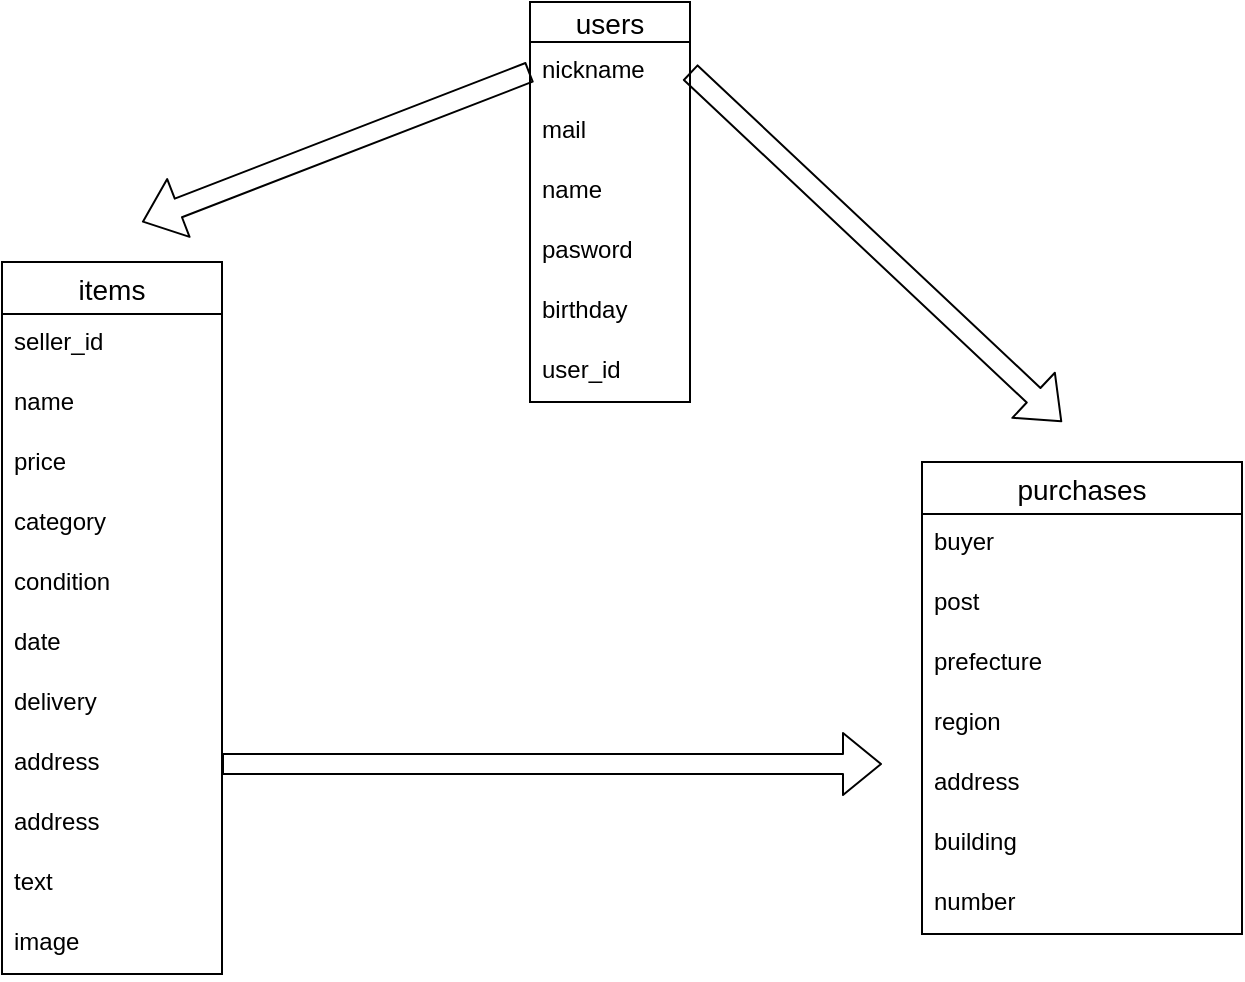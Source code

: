 <mxfile>
    <diagram id="gBoJ7hBtT0sKkEDqJdW6" name="ページ1">
        <mxGraphModel dx="520" dy="325" grid="1" gridSize="10" guides="1" tooltips="1" connect="1" arrows="1" fold="1" page="1" pageScale="1" pageWidth="827" pageHeight="1169" math="0" shadow="0">
            <root>
                <mxCell id="0"/>
                <mxCell id="1" parent="0"/>
                <mxCell id="23" value="users" style="swimlane;fontStyle=0;childLayout=stackLayout;horizontal=1;startSize=20;horizontalStack=0;resizeParent=1;resizeParentMax=0;resizeLast=0;collapsible=1;marginBottom=0;align=center;fontSize=14;" vertex="1" parent="1">
                    <mxGeometry x="374" y="20" width="80" height="200" as="geometry"/>
                </mxCell>
                <mxCell id="24" value="nickname" style="text;strokeColor=none;fillColor=none;spacingLeft=4;spacingRight=4;overflow=hidden;rotatable=0;points=[[0,0.5],[1,0.5]];portConstraint=eastwest;fontSize=12;" vertex="1" parent="23">
                    <mxGeometry y="20" width="80" height="30" as="geometry"/>
                </mxCell>
                <mxCell id="26" value="mail" style="text;strokeColor=none;fillColor=none;spacingLeft=4;spacingRight=4;overflow=hidden;rotatable=0;points=[[0,0.5],[1,0.5]];portConstraint=eastwest;fontSize=12;" vertex="1" parent="23">
                    <mxGeometry y="50" width="80" height="30" as="geometry"/>
                </mxCell>
                <mxCell id="25" value="name" style="text;strokeColor=none;fillColor=none;spacingLeft=4;spacingRight=4;overflow=hidden;rotatable=0;points=[[0,0.5],[1,0.5]];portConstraint=eastwest;fontSize=12;" vertex="1" parent="23">
                    <mxGeometry y="80" width="80" height="30" as="geometry"/>
                </mxCell>
                <mxCell id="42" value="pasword" style="text;strokeColor=none;fillColor=none;spacingLeft=4;spacingRight=4;overflow=hidden;rotatable=0;points=[[0,0.5],[1,0.5]];portConstraint=eastwest;fontSize=12;" vertex="1" parent="23">
                    <mxGeometry y="110" width="80" height="30" as="geometry"/>
                </mxCell>
                <mxCell id="43" value="birthday" style="text;strokeColor=none;fillColor=none;spacingLeft=4;spacingRight=4;overflow=hidden;rotatable=0;points=[[0,0.5],[1,0.5]];portConstraint=eastwest;fontSize=12;" vertex="1" parent="23">
                    <mxGeometry y="140" width="80" height="30" as="geometry"/>
                </mxCell>
                <mxCell id="44" value="user_id" style="text;strokeColor=none;fillColor=none;spacingLeft=4;spacingRight=4;overflow=hidden;rotatable=0;points=[[0,0.5],[1,0.5]];portConstraint=eastwest;fontSize=12;" vertex="1" parent="23">
                    <mxGeometry y="170" width="80" height="30" as="geometry"/>
                </mxCell>
                <mxCell id="45" value="items" style="swimlane;fontStyle=0;childLayout=stackLayout;horizontal=1;startSize=26;horizontalStack=0;resizeParent=1;resizeParentMax=0;resizeLast=0;collapsible=1;marginBottom=0;align=center;fontSize=14;" vertex="1" parent="1">
                    <mxGeometry x="110" y="150" width="110" height="356" as="geometry"/>
                </mxCell>
                <mxCell id="48" value="seller_id" style="text;strokeColor=none;fillColor=none;spacingLeft=4;spacingRight=4;overflow=hidden;rotatable=0;points=[[0,0.5],[1,0.5]];portConstraint=eastwest;fontSize=12;" vertex="1" parent="45">
                    <mxGeometry y="26" width="110" height="30" as="geometry"/>
                </mxCell>
                <mxCell id="47" value="name" style="text;strokeColor=none;fillColor=none;spacingLeft=4;spacingRight=4;overflow=hidden;rotatable=0;points=[[0,0.5],[1,0.5]];portConstraint=eastwest;fontSize=12;" vertex="1" parent="45">
                    <mxGeometry y="56" width="110" height="30" as="geometry"/>
                </mxCell>
                <mxCell id="46" value="price" style="text;strokeColor=none;fillColor=none;spacingLeft=4;spacingRight=4;overflow=hidden;rotatable=0;points=[[0,0.5],[1,0.5]];portConstraint=eastwest;fontSize=12;" vertex="1" parent="45">
                    <mxGeometry y="86" width="110" height="30" as="geometry"/>
                </mxCell>
                <mxCell id="49" value="category" style="text;strokeColor=none;fillColor=none;spacingLeft=4;spacingRight=4;overflow=hidden;rotatable=0;points=[[0,0.5],[1,0.5]];portConstraint=eastwest;fontSize=12;" vertex="1" parent="45">
                    <mxGeometry y="116" width="110" height="30" as="geometry"/>
                </mxCell>
                <mxCell id="50" value="condition" style="text;strokeColor=none;fillColor=none;spacingLeft=4;spacingRight=4;overflow=hidden;rotatable=0;points=[[0,0.5],[1,0.5]];portConstraint=eastwest;fontSize=12;" vertex="1" parent="45">
                    <mxGeometry y="146" width="110" height="30" as="geometry"/>
                </mxCell>
                <mxCell id="53" value="date" style="text;strokeColor=none;fillColor=none;spacingLeft=4;spacingRight=4;overflow=hidden;rotatable=0;points=[[0,0.5],[1,0.5]];portConstraint=eastwest;fontSize=12;" vertex="1" parent="45">
                    <mxGeometry y="176" width="110" height="30" as="geometry"/>
                </mxCell>
                <mxCell id="54" value="delivery" style="text;strokeColor=none;fillColor=none;spacingLeft=4;spacingRight=4;overflow=hidden;rotatable=0;points=[[0,0.5],[1,0.5]];portConstraint=eastwest;fontSize=12;" vertex="1" parent="45">
                    <mxGeometry y="206" width="110" height="30" as="geometry"/>
                </mxCell>
                <mxCell id="51" value="address" style="text;strokeColor=none;fillColor=none;spacingLeft=4;spacingRight=4;overflow=hidden;rotatable=0;points=[[0,0.5],[1,0.5]];portConstraint=eastwest;fontSize=12;" vertex="1" parent="45">
                    <mxGeometry y="236" width="110" height="30" as="geometry"/>
                </mxCell>
                <mxCell id="wUsnza_Su9g0cuc0ggVS-88" value="address" style="text;strokeColor=none;fillColor=none;spacingLeft=4;spacingRight=4;overflow=hidden;rotatable=0;points=[[0,0.5],[1,0.5]];portConstraint=eastwest;fontSize=12;" vertex="1" parent="45">
                    <mxGeometry y="266" width="110" height="30" as="geometry"/>
                </mxCell>
                <mxCell id="wUsnza_Su9g0cuc0ggVS-90" value="text" style="text;strokeColor=none;fillColor=none;spacingLeft=4;spacingRight=4;overflow=hidden;rotatable=0;points=[[0,0.5],[1,0.5]];portConstraint=eastwest;fontSize=12;" vertex="1" parent="45">
                    <mxGeometry y="296" width="110" height="30" as="geometry"/>
                </mxCell>
                <mxCell id="wUsnza_Su9g0cuc0ggVS-91" value="image" style="text;strokeColor=none;fillColor=none;spacingLeft=4;spacingRight=4;overflow=hidden;rotatable=0;points=[[0,0.5],[1,0.5]];portConstraint=eastwest;fontSize=12;" vertex="1" parent="45">
                    <mxGeometry y="326" width="110" height="30" as="geometry"/>
                </mxCell>
                <mxCell id="74" value="purchases" style="swimlane;fontStyle=0;childLayout=stackLayout;horizontal=1;startSize=26;horizontalStack=0;resizeParent=1;resizeParentMax=0;resizeLast=0;collapsible=1;marginBottom=0;align=center;fontSize=14;" vertex="1" parent="1">
                    <mxGeometry x="570" y="250" width="160" height="236" as="geometry"/>
                </mxCell>
                <mxCell id="81" value="buyer" style="text;strokeColor=none;fillColor=none;spacingLeft=4;spacingRight=4;overflow=hidden;rotatable=0;points=[[0,0.5],[1,0.5]];portConstraint=eastwest;fontSize=12;" vertex="1" parent="74">
                    <mxGeometry y="26" width="160" height="30" as="geometry"/>
                </mxCell>
                <mxCell id="75" value="post" style="text;strokeColor=none;fillColor=none;spacingLeft=4;spacingRight=4;overflow=hidden;rotatable=0;points=[[0,0.5],[1,0.5]];portConstraint=eastwest;fontSize=12;" vertex="1" parent="74">
                    <mxGeometry y="56" width="160" height="30" as="geometry"/>
                </mxCell>
                <mxCell id="76" value="prefecture" style="text;strokeColor=none;fillColor=none;spacingLeft=4;spacingRight=4;overflow=hidden;rotatable=0;points=[[0,0.5],[1,0.5]];portConstraint=eastwest;fontSize=12;" vertex="1" parent="74">
                    <mxGeometry y="86" width="160" height="30" as="geometry"/>
                </mxCell>
                <mxCell id="77" value="region" style="text;strokeColor=none;fillColor=none;spacingLeft=4;spacingRight=4;overflow=hidden;rotatable=0;points=[[0,0.5],[1,0.5]];portConstraint=eastwest;fontSize=12;" vertex="1" parent="74">
                    <mxGeometry y="116" width="160" height="30" as="geometry"/>
                </mxCell>
                <mxCell id="78" value="address" style="text;strokeColor=none;fillColor=none;spacingLeft=4;spacingRight=4;overflow=hidden;rotatable=0;points=[[0,0.5],[1,0.5]];portConstraint=eastwest;fontSize=12;" vertex="1" parent="74">
                    <mxGeometry y="146" width="160" height="30" as="geometry"/>
                </mxCell>
                <mxCell id="79" value="building" style="text;strokeColor=none;fillColor=none;spacingLeft=4;spacingRight=4;overflow=hidden;rotatable=0;points=[[0,0.5],[1,0.5]];portConstraint=eastwest;fontSize=12;" vertex="1" parent="74">
                    <mxGeometry y="176" width="160" height="30" as="geometry"/>
                </mxCell>
                <mxCell id="80" value="number" style="text;strokeColor=none;fillColor=none;spacingLeft=4;spacingRight=4;overflow=hidden;rotatable=0;points=[[0,0.5],[1,0.5]];portConstraint=eastwest;fontSize=12;" vertex="1" parent="74">
                    <mxGeometry y="206" width="160" height="30" as="geometry"/>
                </mxCell>
                <mxCell id="wUsnza_Su9g0cuc0ggVS-93" style="edgeStyle=none;shape=flexArrow;html=1;exitX=1;exitY=0.5;exitDx=0;exitDy=0;endArrow=classicThin;endFill=1;" edge="1" parent="1" source="24">
                    <mxGeometry relative="1" as="geometry">
                        <mxPoint x="640" y="230.0" as="targetPoint"/>
                    </mxGeometry>
                </mxCell>
                <mxCell id="wUsnza_Su9g0cuc0ggVS-94" style="edgeStyle=none;shape=flexArrow;html=1;exitX=0;exitY=0.5;exitDx=0;exitDy=0;endArrow=classicThin;endFill=1;" edge="1" parent="1" source="24">
                    <mxGeometry relative="1" as="geometry">
                        <mxPoint x="180.0" y="130" as="targetPoint"/>
                    </mxGeometry>
                </mxCell>
                <mxCell id="wUsnza_Su9g0cuc0ggVS-95" style="edgeStyle=none;shape=flexArrow;html=1;endArrow=classicThin;endFill=1;" edge="1" parent="1" source="51">
                    <mxGeometry relative="1" as="geometry">
                        <mxPoint x="550" y="401" as="targetPoint"/>
                    </mxGeometry>
                </mxCell>
            </root>
        </mxGraphModel>
    </diagram>
</mxfile>